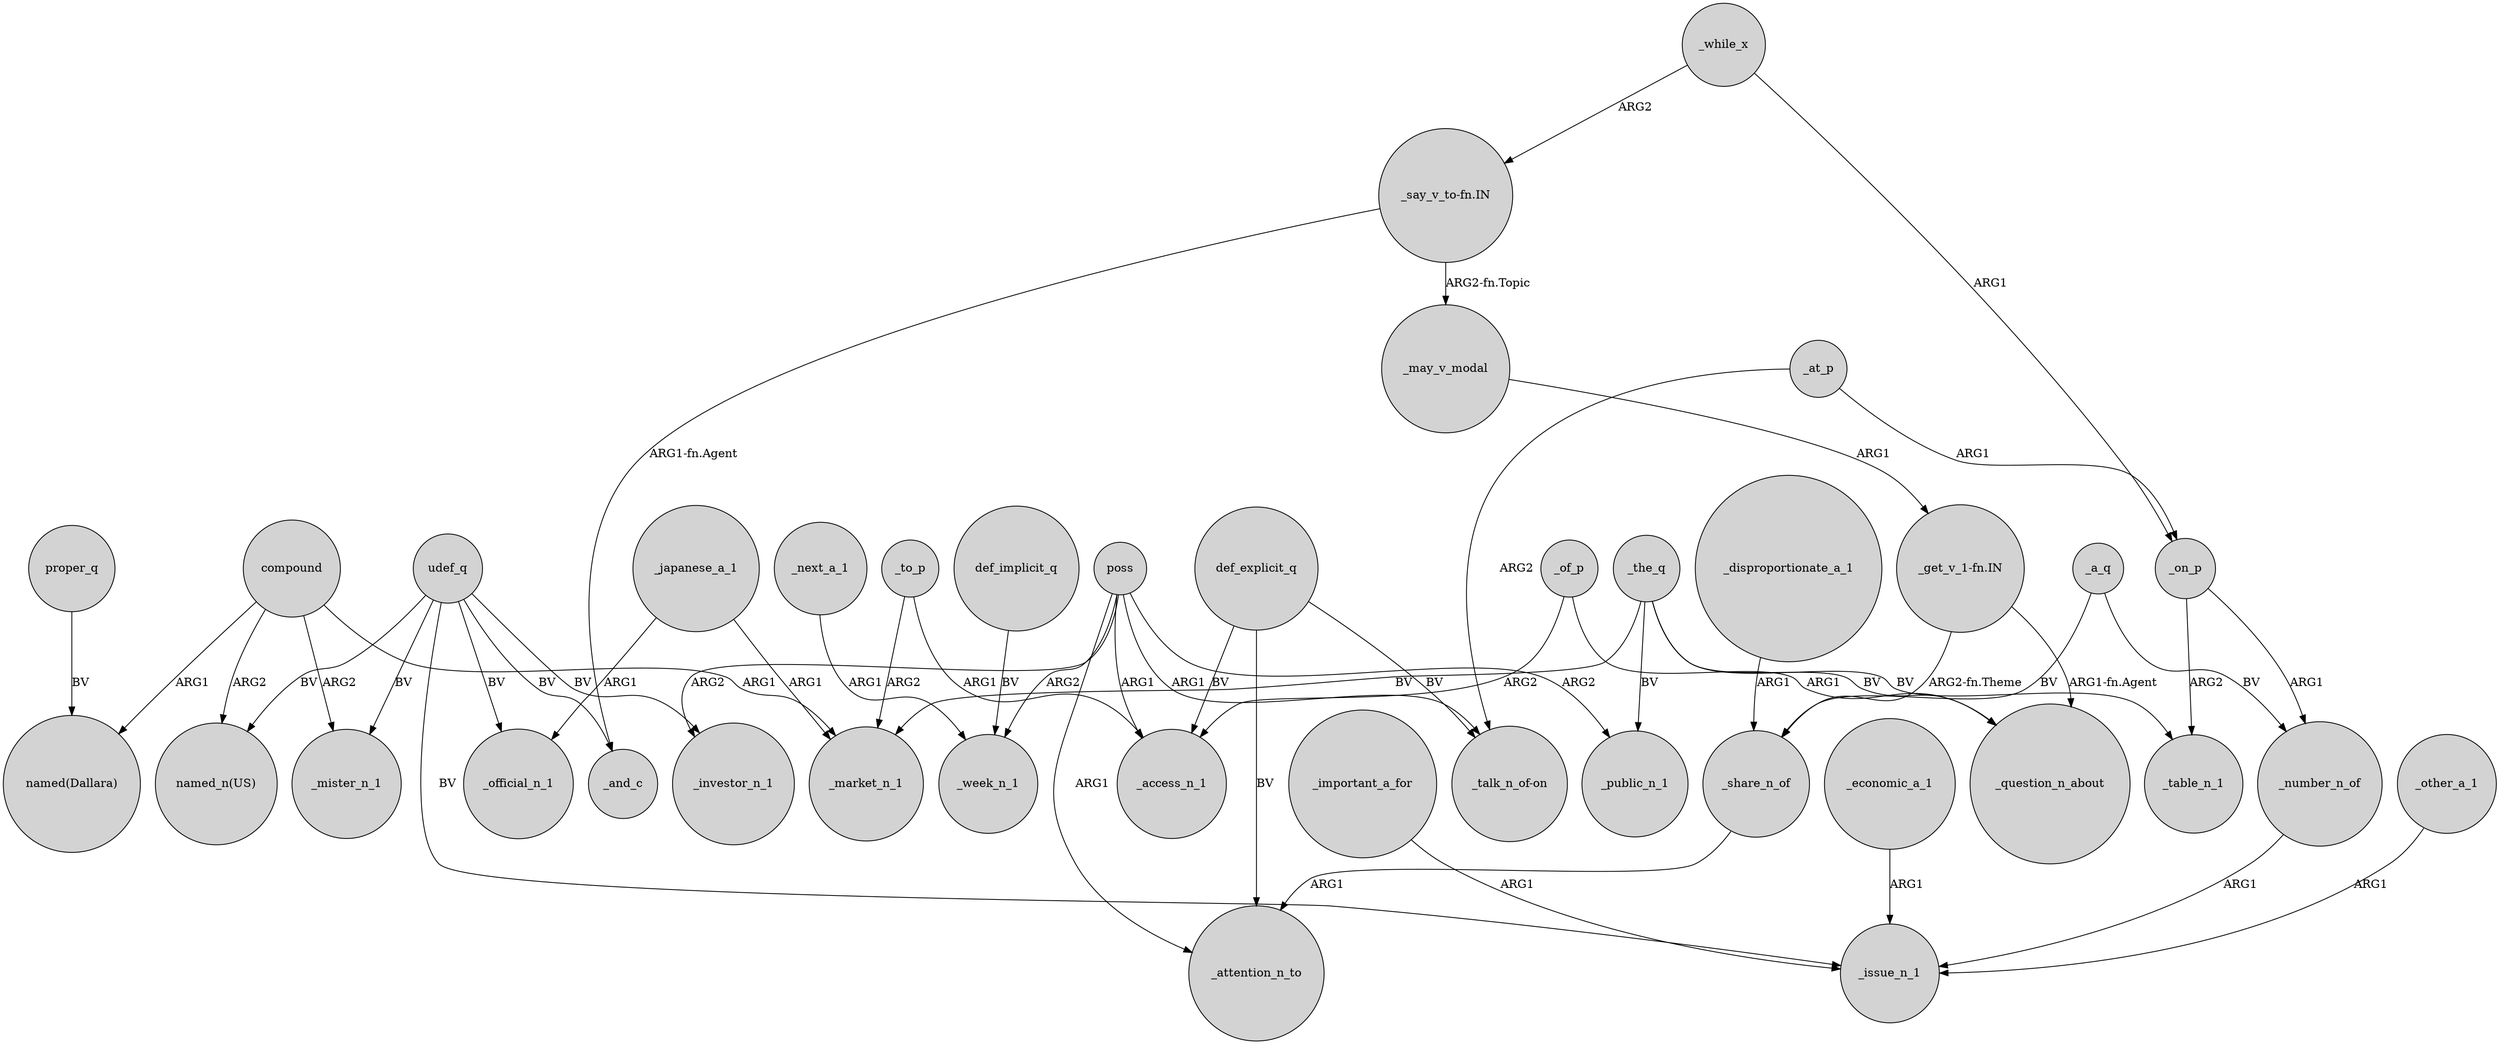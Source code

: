 digraph {
	node [shape=circle style=filled]
	_on_p -> _number_n_of [label=ARG1]
	udef_q -> "named_n(US)" [label=BV]
	_number_n_of -> _issue_n_1 [label=ARG1]
	proper_q -> "named(Dallara)" [label=BV]
	poss -> _investor_n_1 [label=ARG2]
	"_say_v_to-fn.IN" -> _and_c [label="ARG1-fn.Agent"]
	_a_q -> _number_n_of [label=BV]
	"_get_v_1-fn.IN" -> _question_n_about [label="ARG1-fn.Agent"]
	udef_q -> _investor_n_1 [label=BV]
	_at_p -> _on_p [label=ARG1]
	def_implicit_q -> _week_n_1 [label=BV]
	_other_a_1 -> _issue_n_1 [label=ARG1]
	compound -> _mister_n_1 [label=ARG2]
	_disproportionate_a_1 -> _share_n_of [label=ARG1]
	poss -> _attention_n_to [label=ARG1]
	udef_q -> _mister_n_1 [label=BV]
	_the_q -> _table_n_1 [label=BV]
	_may_v_modal -> "_get_v_1-fn.IN" [label=ARG1]
	_on_p -> _table_n_1 [label=ARG2]
	poss -> _public_n_1 [label=ARG2]
	_important_a_for -> _issue_n_1 [label=ARG1]
	compound -> "named_n(US)" [label=ARG2]
	_japanese_a_1 -> _official_n_1 [label=ARG1]
	poss -> _week_n_1 [label=ARG2]
	_a_q -> _share_n_of [label=BV]
	_japanese_a_1 -> _market_n_1 [label=ARG1]
	_to_p -> _market_n_1 [label=ARG2]
	_the_q -> _public_n_1 [label=BV]
	_to_p -> _access_n_1 [label=ARG1]
	_share_n_of -> _attention_n_to [label=ARG1]
	"_say_v_to-fn.IN" -> _may_v_modal [label="ARG2-fn.Topic"]
	def_explicit_q -> "_talk_n_of-on" [label=BV]
	_at_p -> "_talk_n_of-on" [label=ARG2]
	udef_q -> _official_n_1 [label=BV]
	"_get_v_1-fn.IN" -> _share_n_of [label="ARG2-fn.Theme"]
	compound -> "named(Dallara)" [label=ARG1]
	_while_x -> _on_p [label=ARG1]
	_while_x -> "_say_v_to-fn.IN" [label=ARG2]
	poss -> "_talk_n_of-on" [label=ARG1]
	udef_q -> _issue_n_1 [label=BV]
	_of_p -> _question_n_about [label=ARG1]
	poss -> _access_n_1 [label=ARG1]
	_economic_a_1 -> _issue_n_1 [label=ARG1]
	_next_a_1 -> _week_n_1 [label=ARG1]
	compound -> _market_n_1 [label=ARG1]
	_of_p -> _access_n_1 [label=ARG2]
	_the_q -> _market_n_1 [label=BV]
	udef_q -> _and_c [label=BV]
	def_explicit_q -> _attention_n_to [label=BV]
	_the_q -> _question_n_about [label=BV]
	def_explicit_q -> _access_n_1 [label=BV]
}
